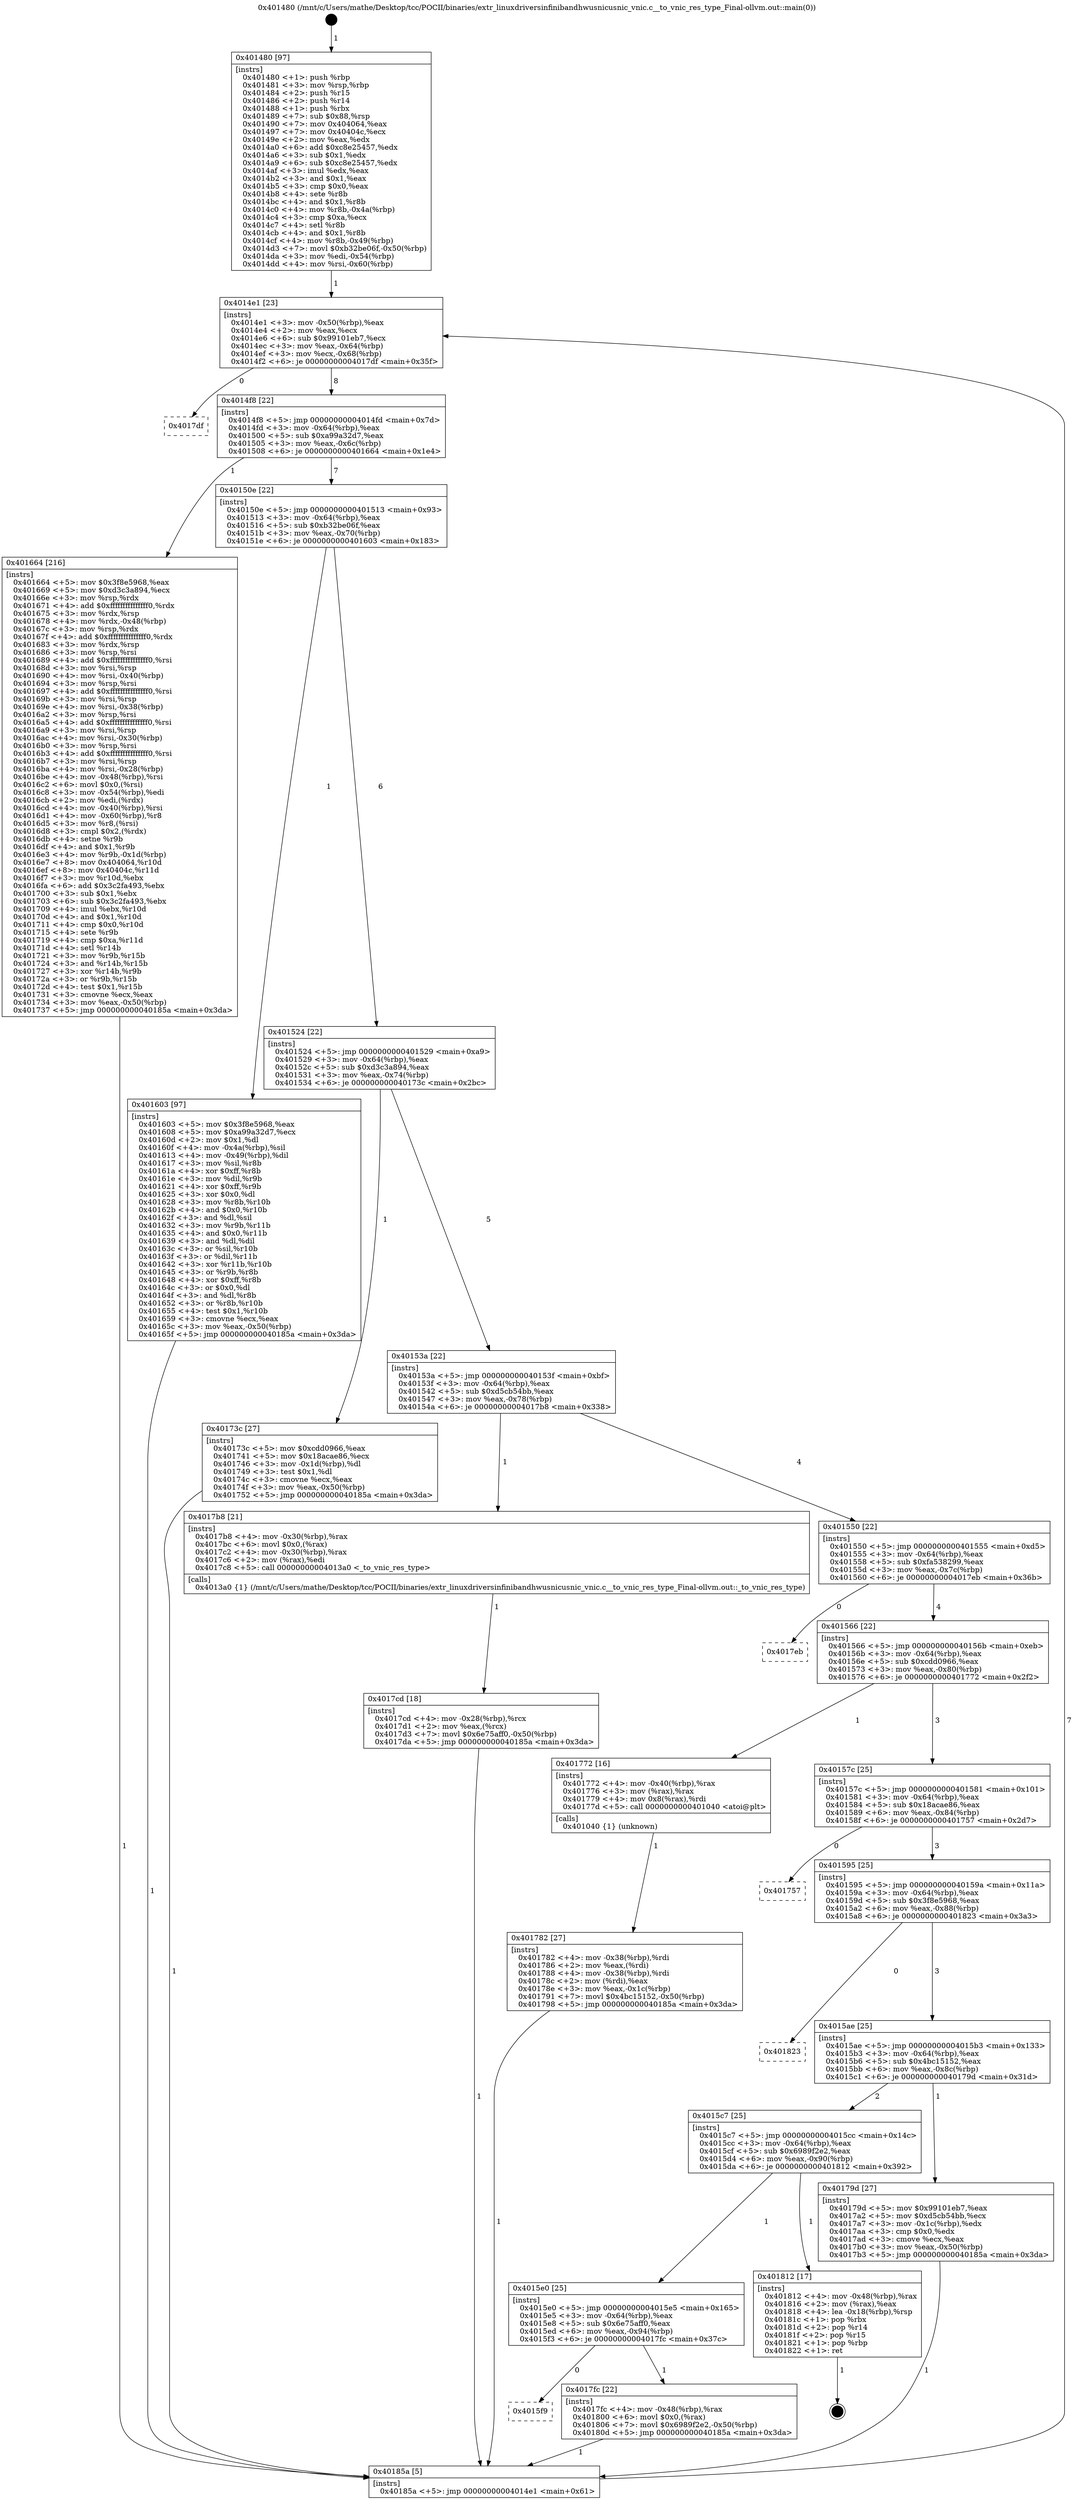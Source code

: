 digraph "0x401480" {
  label = "0x401480 (/mnt/c/Users/mathe/Desktop/tcc/POCII/binaries/extr_linuxdriversinfinibandhwusnicusnic_vnic.c__to_vnic_res_type_Final-ollvm.out::main(0))"
  labelloc = "t"
  node[shape=record]

  Entry [label="",width=0.3,height=0.3,shape=circle,fillcolor=black,style=filled]
  "0x4014e1" [label="{
     0x4014e1 [23]\l
     | [instrs]\l
     &nbsp;&nbsp;0x4014e1 \<+3\>: mov -0x50(%rbp),%eax\l
     &nbsp;&nbsp;0x4014e4 \<+2\>: mov %eax,%ecx\l
     &nbsp;&nbsp;0x4014e6 \<+6\>: sub $0x99101eb7,%ecx\l
     &nbsp;&nbsp;0x4014ec \<+3\>: mov %eax,-0x64(%rbp)\l
     &nbsp;&nbsp;0x4014ef \<+3\>: mov %ecx,-0x68(%rbp)\l
     &nbsp;&nbsp;0x4014f2 \<+6\>: je 00000000004017df \<main+0x35f\>\l
  }"]
  "0x4017df" [label="{
     0x4017df\l
  }", style=dashed]
  "0x4014f8" [label="{
     0x4014f8 [22]\l
     | [instrs]\l
     &nbsp;&nbsp;0x4014f8 \<+5\>: jmp 00000000004014fd \<main+0x7d\>\l
     &nbsp;&nbsp;0x4014fd \<+3\>: mov -0x64(%rbp),%eax\l
     &nbsp;&nbsp;0x401500 \<+5\>: sub $0xa99a32d7,%eax\l
     &nbsp;&nbsp;0x401505 \<+3\>: mov %eax,-0x6c(%rbp)\l
     &nbsp;&nbsp;0x401508 \<+6\>: je 0000000000401664 \<main+0x1e4\>\l
  }"]
  Exit [label="",width=0.3,height=0.3,shape=circle,fillcolor=black,style=filled,peripheries=2]
  "0x401664" [label="{
     0x401664 [216]\l
     | [instrs]\l
     &nbsp;&nbsp;0x401664 \<+5\>: mov $0x3f8e5968,%eax\l
     &nbsp;&nbsp;0x401669 \<+5\>: mov $0xd3c3a894,%ecx\l
     &nbsp;&nbsp;0x40166e \<+3\>: mov %rsp,%rdx\l
     &nbsp;&nbsp;0x401671 \<+4\>: add $0xfffffffffffffff0,%rdx\l
     &nbsp;&nbsp;0x401675 \<+3\>: mov %rdx,%rsp\l
     &nbsp;&nbsp;0x401678 \<+4\>: mov %rdx,-0x48(%rbp)\l
     &nbsp;&nbsp;0x40167c \<+3\>: mov %rsp,%rdx\l
     &nbsp;&nbsp;0x40167f \<+4\>: add $0xfffffffffffffff0,%rdx\l
     &nbsp;&nbsp;0x401683 \<+3\>: mov %rdx,%rsp\l
     &nbsp;&nbsp;0x401686 \<+3\>: mov %rsp,%rsi\l
     &nbsp;&nbsp;0x401689 \<+4\>: add $0xfffffffffffffff0,%rsi\l
     &nbsp;&nbsp;0x40168d \<+3\>: mov %rsi,%rsp\l
     &nbsp;&nbsp;0x401690 \<+4\>: mov %rsi,-0x40(%rbp)\l
     &nbsp;&nbsp;0x401694 \<+3\>: mov %rsp,%rsi\l
     &nbsp;&nbsp;0x401697 \<+4\>: add $0xfffffffffffffff0,%rsi\l
     &nbsp;&nbsp;0x40169b \<+3\>: mov %rsi,%rsp\l
     &nbsp;&nbsp;0x40169e \<+4\>: mov %rsi,-0x38(%rbp)\l
     &nbsp;&nbsp;0x4016a2 \<+3\>: mov %rsp,%rsi\l
     &nbsp;&nbsp;0x4016a5 \<+4\>: add $0xfffffffffffffff0,%rsi\l
     &nbsp;&nbsp;0x4016a9 \<+3\>: mov %rsi,%rsp\l
     &nbsp;&nbsp;0x4016ac \<+4\>: mov %rsi,-0x30(%rbp)\l
     &nbsp;&nbsp;0x4016b0 \<+3\>: mov %rsp,%rsi\l
     &nbsp;&nbsp;0x4016b3 \<+4\>: add $0xfffffffffffffff0,%rsi\l
     &nbsp;&nbsp;0x4016b7 \<+3\>: mov %rsi,%rsp\l
     &nbsp;&nbsp;0x4016ba \<+4\>: mov %rsi,-0x28(%rbp)\l
     &nbsp;&nbsp;0x4016be \<+4\>: mov -0x48(%rbp),%rsi\l
     &nbsp;&nbsp;0x4016c2 \<+6\>: movl $0x0,(%rsi)\l
     &nbsp;&nbsp;0x4016c8 \<+3\>: mov -0x54(%rbp),%edi\l
     &nbsp;&nbsp;0x4016cb \<+2\>: mov %edi,(%rdx)\l
     &nbsp;&nbsp;0x4016cd \<+4\>: mov -0x40(%rbp),%rsi\l
     &nbsp;&nbsp;0x4016d1 \<+4\>: mov -0x60(%rbp),%r8\l
     &nbsp;&nbsp;0x4016d5 \<+3\>: mov %r8,(%rsi)\l
     &nbsp;&nbsp;0x4016d8 \<+3\>: cmpl $0x2,(%rdx)\l
     &nbsp;&nbsp;0x4016db \<+4\>: setne %r9b\l
     &nbsp;&nbsp;0x4016df \<+4\>: and $0x1,%r9b\l
     &nbsp;&nbsp;0x4016e3 \<+4\>: mov %r9b,-0x1d(%rbp)\l
     &nbsp;&nbsp;0x4016e7 \<+8\>: mov 0x404064,%r10d\l
     &nbsp;&nbsp;0x4016ef \<+8\>: mov 0x40404c,%r11d\l
     &nbsp;&nbsp;0x4016f7 \<+3\>: mov %r10d,%ebx\l
     &nbsp;&nbsp;0x4016fa \<+6\>: add $0x3c2fa493,%ebx\l
     &nbsp;&nbsp;0x401700 \<+3\>: sub $0x1,%ebx\l
     &nbsp;&nbsp;0x401703 \<+6\>: sub $0x3c2fa493,%ebx\l
     &nbsp;&nbsp;0x401709 \<+4\>: imul %ebx,%r10d\l
     &nbsp;&nbsp;0x40170d \<+4\>: and $0x1,%r10d\l
     &nbsp;&nbsp;0x401711 \<+4\>: cmp $0x0,%r10d\l
     &nbsp;&nbsp;0x401715 \<+4\>: sete %r9b\l
     &nbsp;&nbsp;0x401719 \<+4\>: cmp $0xa,%r11d\l
     &nbsp;&nbsp;0x40171d \<+4\>: setl %r14b\l
     &nbsp;&nbsp;0x401721 \<+3\>: mov %r9b,%r15b\l
     &nbsp;&nbsp;0x401724 \<+3\>: and %r14b,%r15b\l
     &nbsp;&nbsp;0x401727 \<+3\>: xor %r14b,%r9b\l
     &nbsp;&nbsp;0x40172a \<+3\>: or %r9b,%r15b\l
     &nbsp;&nbsp;0x40172d \<+4\>: test $0x1,%r15b\l
     &nbsp;&nbsp;0x401731 \<+3\>: cmovne %ecx,%eax\l
     &nbsp;&nbsp;0x401734 \<+3\>: mov %eax,-0x50(%rbp)\l
     &nbsp;&nbsp;0x401737 \<+5\>: jmp 000000000040185a \<main+0x3da\>\l
  }"]
  "0x40150e" [label="{
     0x40150e [22]\l
     | [instrs]\l
     &nbsp;&nbsp;0x40150e \<+5\>: jmp 0000000000401513 \<main+0x93\>\l
     &nbsp;&nbsp;0x401513 \<+3\>: mov -0x64(%rbp),%eax\l
     &nbsp;&nbsp;0x401516 \<+5\>: sub $0xb32be06f,%eax\l
     &nbsp;&nbsp;0x40151b \<+3\>: mov %eax,-0x70(%rbp)\l
     &nbsp;&nbsp;0x40151e \<+6\>: je 0000000000401603 \<main+0x183\>\l
  }"]
  "0x4015f9" [label="{
     0x4015f9\l
  }", style=dashed]
  "0x401603" [label="{
     0x401603 [97]\l
     | [instrs]\l
     &nbsp;&nbsp;0x401603 \<+5\>: mov $0x3f8e5968,%eax\l
     &nbsp;&nbsp;0x401608 \<+5\>: mov $0xa99a32d7,%ecx\l
     &nbsp;&nbsp;0x40160d \<+2\>: mov $0x1,%dl\l
     &nbsp;&nbsp;0x40160f \<+4\>: mov -0x4a(%rbp),%sil\l
     &nbsp;&nbsp;0x401613 \<+4\>: mov -0x49(%rbp),%dil\l
     &nbsp;&nbsp;0x401617 \<+3\>: mov %sil,%r8b\l
     &nbsp;&nbsp;0x40161a \<+4\>: xor $0xff,%r8b\l
     &nbsp;&nbsp;0x40161e \<+3\>: mov %dil,%r9b\l
     &nbsp;&nbsp;0x401621 \<+4\>: xor $0xff,%r9b\l
     &nbsp;&nbsp;0x401625 \<+3\>: xor $0x0,%dl\l
     &nbsp;&nbsp;0x401628 \<+3\>: mov %r8b,%r10b\l
     &nbsp;&nbsp;0x40162b \<+4\>: and $0x0,%r10b\l
     &nbsp;&nbsp;0x40162f \<+3\>: and %dl,%sil\l
     &nbsp;&nbsp;0x401632 \<+3\>: mov %r9b,%r11b\l
     &nbsp;&nbsp;0x401635 \<+4\>: and $0x0,%r11b\l
     &nbsp;&nbsp;0x401639 \<+3\>: and %dl,%dil\l
     &nbsp;&nbsp;0x40163c \<+3\>: or %sil,%r10b\l
     &nbsp;&nbsp;0x40163f \<+3\>: or %dil,%r11b\l
     &nbsp;&nbsp;0x401642 \<+3\>: xor %r11b,%r10b\l
     &nbsp;&nbsp;0x401645 \<+3\>: or %r9b,%r8b\l
     &nbsp;&nbsp;0x401648 \<+4\>: xor $0xff,%r8b\l
     &nbsp;&nbsp;0x40164c \<+3\>: or $0x0,%dl\l
     &nbsp;&nbsp;0x40164f \<+3\>: and %dl,%r8b\l
     &nbsp;&nbsp;0x401652 \<+3\>: or %r8b,%r10b\l
     &nbsp;&nbsp;0x401655 \<+4\>: test $0x1,%r10b\l
     &nbsp;&nbsp;0x401659 \<+3\>: cmovne %ecx,%eax\l
     &nbsp;&nbsp;0x40165c \<+3\>: mov %eax,-0x50(%rbp)\l
     &nbsp;&nbsp;0x40165f \<+5\>: jmp 000000000040185a \<main+0x3da\>\l
  }"]
  "0x401524" [label="{
     0x401524 [22]\l
     | [instrs]\l
     &nbsp;&nbsp;0x401524 \<+5\>: jmp 0000000000401529 \<main+0xa9\>\l
     &nbsp;&nbsp;0x401529 \<+3\>: mov -0x64(%rbp),%eax\l
     &nbsp;&nbsp;0x40152c \<+5\>: sub $0xd3c3a894,%eax\l
     &nbsp;&nbsp;0x401531 \<+3\>: mov %eax,-0x74(%rbp)\l
     &nbsp;&nbsp;0x401534 \<+6\>: je 000000000040173c \<main+0x2bc\>\l
  }"]
  "0x40185a" [label="{
     0x40185a [5]\l
     | [instrs]\l
     &nbsp;&nbsp;0x40185a \<+5\>: jmp 00000000004014e1 \<main+0x61\>\l
  }"]
  "0x401480" [label="{
     0x401480 [97]\l
     | [instrs]\l
     &nbsp;&nbsp;0x401480 \<+1\>: push %rbp\l
     &nbsp;&nbsp;0x401481 \<+3\>: mov %rsp,%rbp\l
     &nbsp;&nbsp;0x401484 \<+2\>: push %r15\l
     &nbsp;&nbsp;0x401486 \<+2\>: push %r14\l
     &nbsp;&nbsp;0x401488 \<+1\>: push %rbx\l
     &nbsp;&nbsp;0x401489 \<+7\>: sub $0x88,%rsp\l
     &nbsp;&nbsp;0x401490 \<+7\>: mov 0x404064,%eax\l
     &nbsp;&nbsp;0x401497 \<+7\>: mov 0x40404c,%ecx\l
     &nbsp;&nbsp;0x40149e \<+2\>: mov %eax,%edx\l
     &nbsp;&nbsp;0x4014a0 \<+6\>: add $0xc8e25457,%edx\l
     &nbsp;&nbsp;0x4014a6 \<+3\>: sub $0x1,%edx\l
     &nbsp;&nbsp;0x4014a9 \<+6\>: sub $0xc8e25457,%edx\l
     &nbsp;&nbsp;0x4014af \<+3\>: imul %edx,%eax\l
     &nbsp;&nbsp;0x4014b2 \<+3\>: and $0x1,%eax\l
     &nbsp;&nbsp;0x4014b5 \<+3\>: cmp $0x0,%eax\l
     &nbsp;&nbsp;0x4014b8 \<+4\>: sete %r8b\l
     &nbsp;&nbsp;0x4014bc \<+4\>: and $0x1,%r8b\l
     &nbsp;&nbsp;0x4014c0 \<+4\>: mov %r8b,-0x4a(%rbp)\l
     &nbsp;&nbsp;0x4014c4 \<+3\>: cmp $0xa,%ecx\l
     &nbsp;&nbsp;0x4014c7 \<+4\>: setl %r8b\l
     &nbsp;&nbsp;0x4014cb \<+4\>: and $0x1,%r8b\l
     &nbsp;&nbsp;0x4014cf \<+4\>: mov %r8b,-0x49(%rbp)\l
     &nbsp;&nbsp;0x4014d3 \<+7\>: movl $0xb32be06f,-0x50(%rbp)\l
     &nbsp;&nbsp;0x4014da \<+3\>: mov %edi,-0x54(%rbp)\l
     &nbsp;&nbsp;0x4014dd \<+4\>: mov %rsi,-0x60(%rbp)\l
  }"]
  "0x4017fc" [label="{
     0x4017fc [22]\l
     | [instrs]\l
     &nbsp;&nbsp;0x4017fc \<+4\>: mov -0x48(%rbp),%rax\l
     &nbsp;&nbsp;0x401800 \<+6\>: movl $0x0,(%rax)\l
     &nbsp;&nbsp;0x401806 \<+7\>: movl $0x6989f2e2,-0x50(%rbp)\l
     &nbsp;&nbsp;0x40180d \<+5\>: jmp 000000000040185a \<main+0x3da\>\l
  }"]
  "0x40173c" [label="{
     0x40173c [27]\l
     | [instrs]\l
     &nbsp;&nbsp;0x40173c \<+5\>: mov $0xcdd0966,%eax\l
     &nbsp;&nbsp;0x401741 \<+5\>: mov $0x18acae86,%ecx\l
     &nbsp;&nbsp;0x401746 \<+3\>: mov -0x1d(%rbp),%dl\l
     &nbsp;&nbsp;0x401749 \<+3\>: test $0x1,%dl\l
     &nbsp;&nbsp;0x40174c \<+3\>: cmovne %ecx,%eax\l
     &nbsp;&nbsp;0x40174f \<+3\>: mov %eax,-0x50(%rbp)\l
     &nbsp;&nbsp;0x401752 \<+5\>: jmp 000000000040185a \<main+0x3da\>\l
  }"]
  "0x40153a" [label="{
     0x40153a [22]\l
     | [instrs]\l
     &nbsp;&nbsp;0x40153a \<+5\>: jmp 000000000040153f \<main+0xbf\>\l
     &nbsp;&nbsp;0x40153f \<+3\>: mov -0x64(%rbp),%eax\l
     &nbsp;&nbsp;0x401542 \<+5\>: sub $0xd5cb54bb,%eax\l
     &nbsp;&nbsp;0x401547 \<+3\>: mov %eax,-0x78(%rbp)\l
     &nbsp;&nbsp;0x40154a \<+6\>: je 00000000004017b8 \<main+0x338\>\l
  }"]
  "0x4015e0" [label="{
     0x4015e0 [25]\l
     | [instrs]\l
     &nbsp;&nbsp;0x4015e0 \<+5\>: jmp 00000000004015e5 \<main+0x165\>\l
     &nbsp;&nbsp;0x4015e5 \<+3\>: mov -0x64(%rbp),%eax\l
     &nbsp;&nbsp;0x4015e8 \<+5\>: sub $0x6e75aff0,%eax\l
     &nbsp;&nbsp;0x4015ed \<+6\>: mov %eax,-0x94(%rbp)\l
     &nbsp;&nbsp;0x4015f3 \<+6\>: je 00000000004017fc \<main+0x37c\>\l
  }"]
  "0x4017b8" [label="{
     0x4017b8 [21]\l
     | [instrs]\l
     &nbsp;&nbsp;0x4017b8 \<+4\>: mov -0x30(%rbp),%rax\l
     &nbsp;&nbsp;0x4017bc \<+6\>: movl $0x0,(%rax)\l
     &nbsp;&nbsp;0x4017c2 \<+4\>: mov -0x30(%rbp),%rax\l
     &nbsp;&nbsp;0x4017c6 \<+2\>: mov (%rax),%edi\l
     &nbsp;&nbsp;0x4017c8 \<+5\>: call 00000000004013a0 \<_to_vnic_res_type\>\l
     | [calls]\l
     &nbsp;&nbsp;0x4013a0 \{1\} (/mnt/c/Users/mathe/Desktop/tcc/POCII/binaries/extr_linuxdriversinfinibandhwusnicusnic_vnic.c__to_vnic_res_type_Final-ollvm.out::_to_vnic_res_type)\l
  }"]
  "0x401550" [label="{
     0x401550 [22]\l
     | [instrs]\l
     &nbsp;&nbsp;0x401550 \<+5\>: jmp 0000000000401555 \<main+0xd5\>\l
     &nbsp;&nbsp;0x401555 \<+3\>: mov -0x64(%rbp),%eax\l
     &nbsp;&nbsp;0x401558 \<+5\>: sub $0xfa538299,%eax\l
     &nbsp;&nbsp;0x40155d \<+3\>: mov %eax,-0x7c(%rbp)\l
     &nbsp;&nbsp;0x401560 \<+6\>: je 00000000004017eb \<main+0x36b\>\l
  }"]
  "0x401812" [label="{
     0x401812 [17]\l
     | [instrs]\l
     &nbsp;&nbsp;0x401812 \<+4\>: mov -0x48(%rbp),%rax\l
     &nbsp;&nbsp;0x401816 \<+2\>: mov (%rax),%eax\l
     &nbsp;&nbsp;0x401818 \<+4\>: lea -0x18(%rbp),%rsp\l
     &nbsp;&nbsp;0x40181c \<+1\>: pop %rbx\l
     &nbsp;&nbsp;0x40181d \<+2\>: pop %r14\l
     &nbsp;&nbsp;0x40181f \<+2\>: pop %r15\l
     &nbsp;&nbsp;0x401821 \<+1\>: pop %rbp\l
     &nbsp;&nbsp;0x401822 \<+1\>: ret\l
  }"]
  "0x4017eb" [label="{
     0x4017eb\l
  }", style=dashed]
  "0x401566" [label="{
     0x401566 [22]\l
     | [instrs]\l
     &nbsp;&nbsp;0x401566 \<+5\>: jmp 000000000040156b \<main+0xeb\>\l
     &nbsp;&nbsp;0x40156b \<+3\>: mov -0x64(%rbp),%eax\l
     &nbsp;&nbsp;0x40156e \<+5\>: sub $0xcdd0966,%eax\l
     &nbsp;&nbsp;0x401573 \<+3\>: mov %eax,-0x80(%rbp)\l
     &nbsp;&nbsp;0x401576 \<+6\>: je 0000000000401772 \<main+0x2f2\>\l
  }"]
  "0x4017cd" [label="{
     0x4017cd [18]\l
     | [instrs]\l
     &nbsp;&nbsp;0x4017cd \<+4\>: mov -0x28(%rbp),%rcx\l
     &nbsp;&nbsp;0x4017d1 \<+2\>: mov %eax,(%rcx)\l
     &nbsp;&nbsp;0x4017d3 \<+7\>: movl $0x6e75aff0,-0x50(%rbp)\l
     &nbsp;&nbsp;0x4017da \<+5\>: jmp 000000000040185a \<main+0x3da\>\l
  }"]
  "0x401772" [label="{
     0x401772 [16]\l
     | [instrs]\l
     &nbsp;&nbsp;0x401772 \<+4\>: mov -0x40(%rbp),%rax\l
     &nbsp;&nbsp;0x401776 \<+3\>: mov (%rax),%rax\l
     &nbsp;&nbsp;0x401779 \<+4\>: mov 0x8(%rax),%rdi\l
     &nbsp;&nbsp;0x40177d \<+5\>: call 0000000000401040 \<atoi@plt\>\l
     | [calls]\l
     &nbsp;&nbsp;0x401040 \{1\} (unknown)\l
  }"]
  "0x40157c" [label="{
     0x40157c [25]\l
     | [instrs]\l
     &nbsp;&nbsp;0x40157c \<+5\>: jmp 0000000000401581 \<main+0x101\>\l
     &nbsp;&nbsp;0x401581 \<+3\>: mov -0x64(%rbp),%eax\l
     &nbsp;&nbsp;0x401584 \<+5\>: sub $0x18acae86,%eax\l
     &nbsp;&nbsp;0x401589 \<+6\>: mov %eax,-0x84(%rbp)\l
     &nbsp;&nbsp;0x40158f \<+6\>: je 0000000000401757 \<main+0x2d7\>\l
  }"]
  "0x401782" [label="{
     0x401782 [27]\l
     | [instrs]\l
     &nbsp;&nbsp;0x401782 \<+4\>: mov -0x38(%rbp),%rdi\l
     &nbsp;&nbsp;0x401786 \<+2\>: mov %eax,(%rdi)\l
     &nbsp;&nbsp;0x401788 \<+4\>: mov -0x38(%rbp),%rdi\l
     &nbsp;&nbsp;0x40178c \<+2\>: mov (%rdi),%eax\l
     &nbsp;&nbsp;0x40178e \<+3\>: mov %eax,-0x1c(%rbp)\l
     &nbsp;&nbsp;0x401791 \<+7\>: movl $0x4bc15152,-0x50(%rbp)\l
     &nbsp;&nbsp;0x401798 \<+5\>: jmp 000000000040185a \<main+0x3da\>\l
  }"]
  "0x4015c7" [label="{
     0x4015c7 [25]\l
     | [instrs]\l
     &nbsp;&nbsp;0x4015c7 \<+5\>: jmp 00000000004015cc \<main+0x14c\>\l
     &nbsp;&nbsp;0x4015cc \<+3\>: mov -0x64(%rbp),%eax\l
     &nbsp;&nbsp;0x4015cf \<+5\>: sub $0x6989f2e2,%eax\l
     &nbsp;&nbsp;0x4015d4 \<+6\>: mov %eax,-0x90(%rbp)\l
     &nbsp;&nbsp;0x4015da \<+6\>: je 0000000000401812 \<main+0x392\>\l
  }"]
  "0x401757" [label="{
     0x401757\l
  }", style=dashed]
  "0x401595" [label="{
     0x401595 [25]\l
     | [instrs]\l
     &nbsp;&nbsp;0x401595 \<+5\>: jmp 000000000040159a \<main+0x11a\>\l
     &nbsp;&nbsp;0x40159a \<+3\>: mov -0x64(%rbp),%eax\l
     &nbsp;&nbsp;0x40159d \<+5\>: sub $0x3f8e5968,%eax\l
     &nbsp;&nbsp;0x4015a2 \<+6\>: mov %eax,-0x88(%rbp)\l
     &nbsp;&nbsp;0x4015a8 \<+6\>: je 0000000000401823 \<main+0x3a3\>\l
  }"]
  "0x40179d" [label="{
     0x40179d [27]\l
     | [instrs]\l
     &nbsp;&nbsp;0x40179d \<+5\>: mov $0x99101eb7,%eax\l
     &nbsp;&nbsp;0x4017a2 \<+5\>: mov $0xd5cb54bb,%ecx\l
     &nbsp;&nbsp;0x4017a7 \<+3\>: mov -0x1c(%rbp),%edx\l
     &nbsp;&nbsp;0x4017aa \<+3\>: cmp $0x0,%edx\l
     &nbsp;&nbsp;0x4017ad \<+3\>: cmove %ecx,%eax\l
     &nbsp;&nbsp;0x4017b0 \<+3\>: mov %eax,-0x50(%rbp)\l
     &nbsp;&nbsp;0x4017b3 \<+5\>: jmp 000000000040185a \<main+0x3da\>\l
  }"]
  "0x401823" [label="{
     0x401823\l
  }", style=dashed]
  "0x4015ae" [label="{
     0x4015ae [25]\l
     | [instrs]\l
     &nbsp;&nbsp;0x4015ae \<+5\>: jmp 00000000004015b3 \<main+0x133\>\l
     &nbsp;&nbsp;0x4015b3 \<+3\>: mov -0x64(%rbp),%eax\l
     &nbsp;&nbsp;0x4015b6 \<+5\>: sub $0x4bc15152,%eax\l
     &nbsp;&nbsp;0x4015bb \<+6\>: mov %eax,-0x8c(%rbp)\l
     &nbsp;&nbsp;0x4015c1 \<+6\>: je 000000000040179d \<main+0x31d\>\l
  }"]
  Entry -> "0x401480" [label=" 1"]
  "0x4014e1" -> "0x4017df" [label=" 0"]
  "0x4014e1" -> "0x4014f8" [label=" 8"]
  "0x401812" -> Exit [label=" 1"]
  "0x4014f8" -> "0x401664" [label=" 1"]
  "0x4014f8" -> "0x40150e" [label=" 7"]
  "0x4017fc" -> "0x40185a" [label=" 1"]
  "0x40150e" -> "0x401603" [label=" 1"]
  "0x40150e" -> "0x401524" [label=" 6"]
  "0x401603" -> "0x40185a" [label=" 1"]
  "0x401480" -> "0x4014e1" [label=" 1"]
  "0x40185a" -> "0x4014e1" [label=" 7"]
  "0x401664" -> "0x40185a" [label=" 1"]
  "0x4015e0" -> "0x4015f9" [label=" 0"]
  "0x401524" -> "0x40173c" [label=" 1"]
  "0x401524" -> "0x40153a" [label=" 5"]
  "0x40173c" -> "0x40185a" [label=" 1"]
  "0x4015e0" -> "0x4017fc" [label=" 1"]
  "0x40153a" -> "0x4017b8" [label=" 1"]
  "0x40153a" -> "0x401550" [label=" 4"]
  "0x4015c7" -> "0x4015e0" [label=" 1"]
  "0x401550" -> "0x4017eb" [label=" 0"]
  "0x401550" -> "0x401566" [label=" 4"]
  "0x4015c7" -> "0x401812" [label=" 1"]
  "0x401566" -> "0x401772" [label=" 1"]
  "0x401566" -> "0x40157c" [label=" 3"]
  "0x401772" -> "0x401782" [label=" 1"]
  "0x401782" -> "0x40185a" [label=" 1"]
  "0x4017cd" -> "0x40185a" [label=" 1"]
  "0x40157c" -> "0x401757" [label=" 0"]
  "0x40157c" -> "0x401595" [label=" 3"]
  "0x4017b8" -> "0x4017cd" [label=" 1"]
  "0x401595" -> "0x401823" [label=" 0"]
  "0x401595" -> "0x4015ae" [label=" 3"]
  "0x40179d" -> "0x40185a" [label=" 1"]
  "0x4015ae" -> "0x40179d" [label=" 1"]
  "0x4015ae" -> "0x4015c7" [label=" 2"]
}
